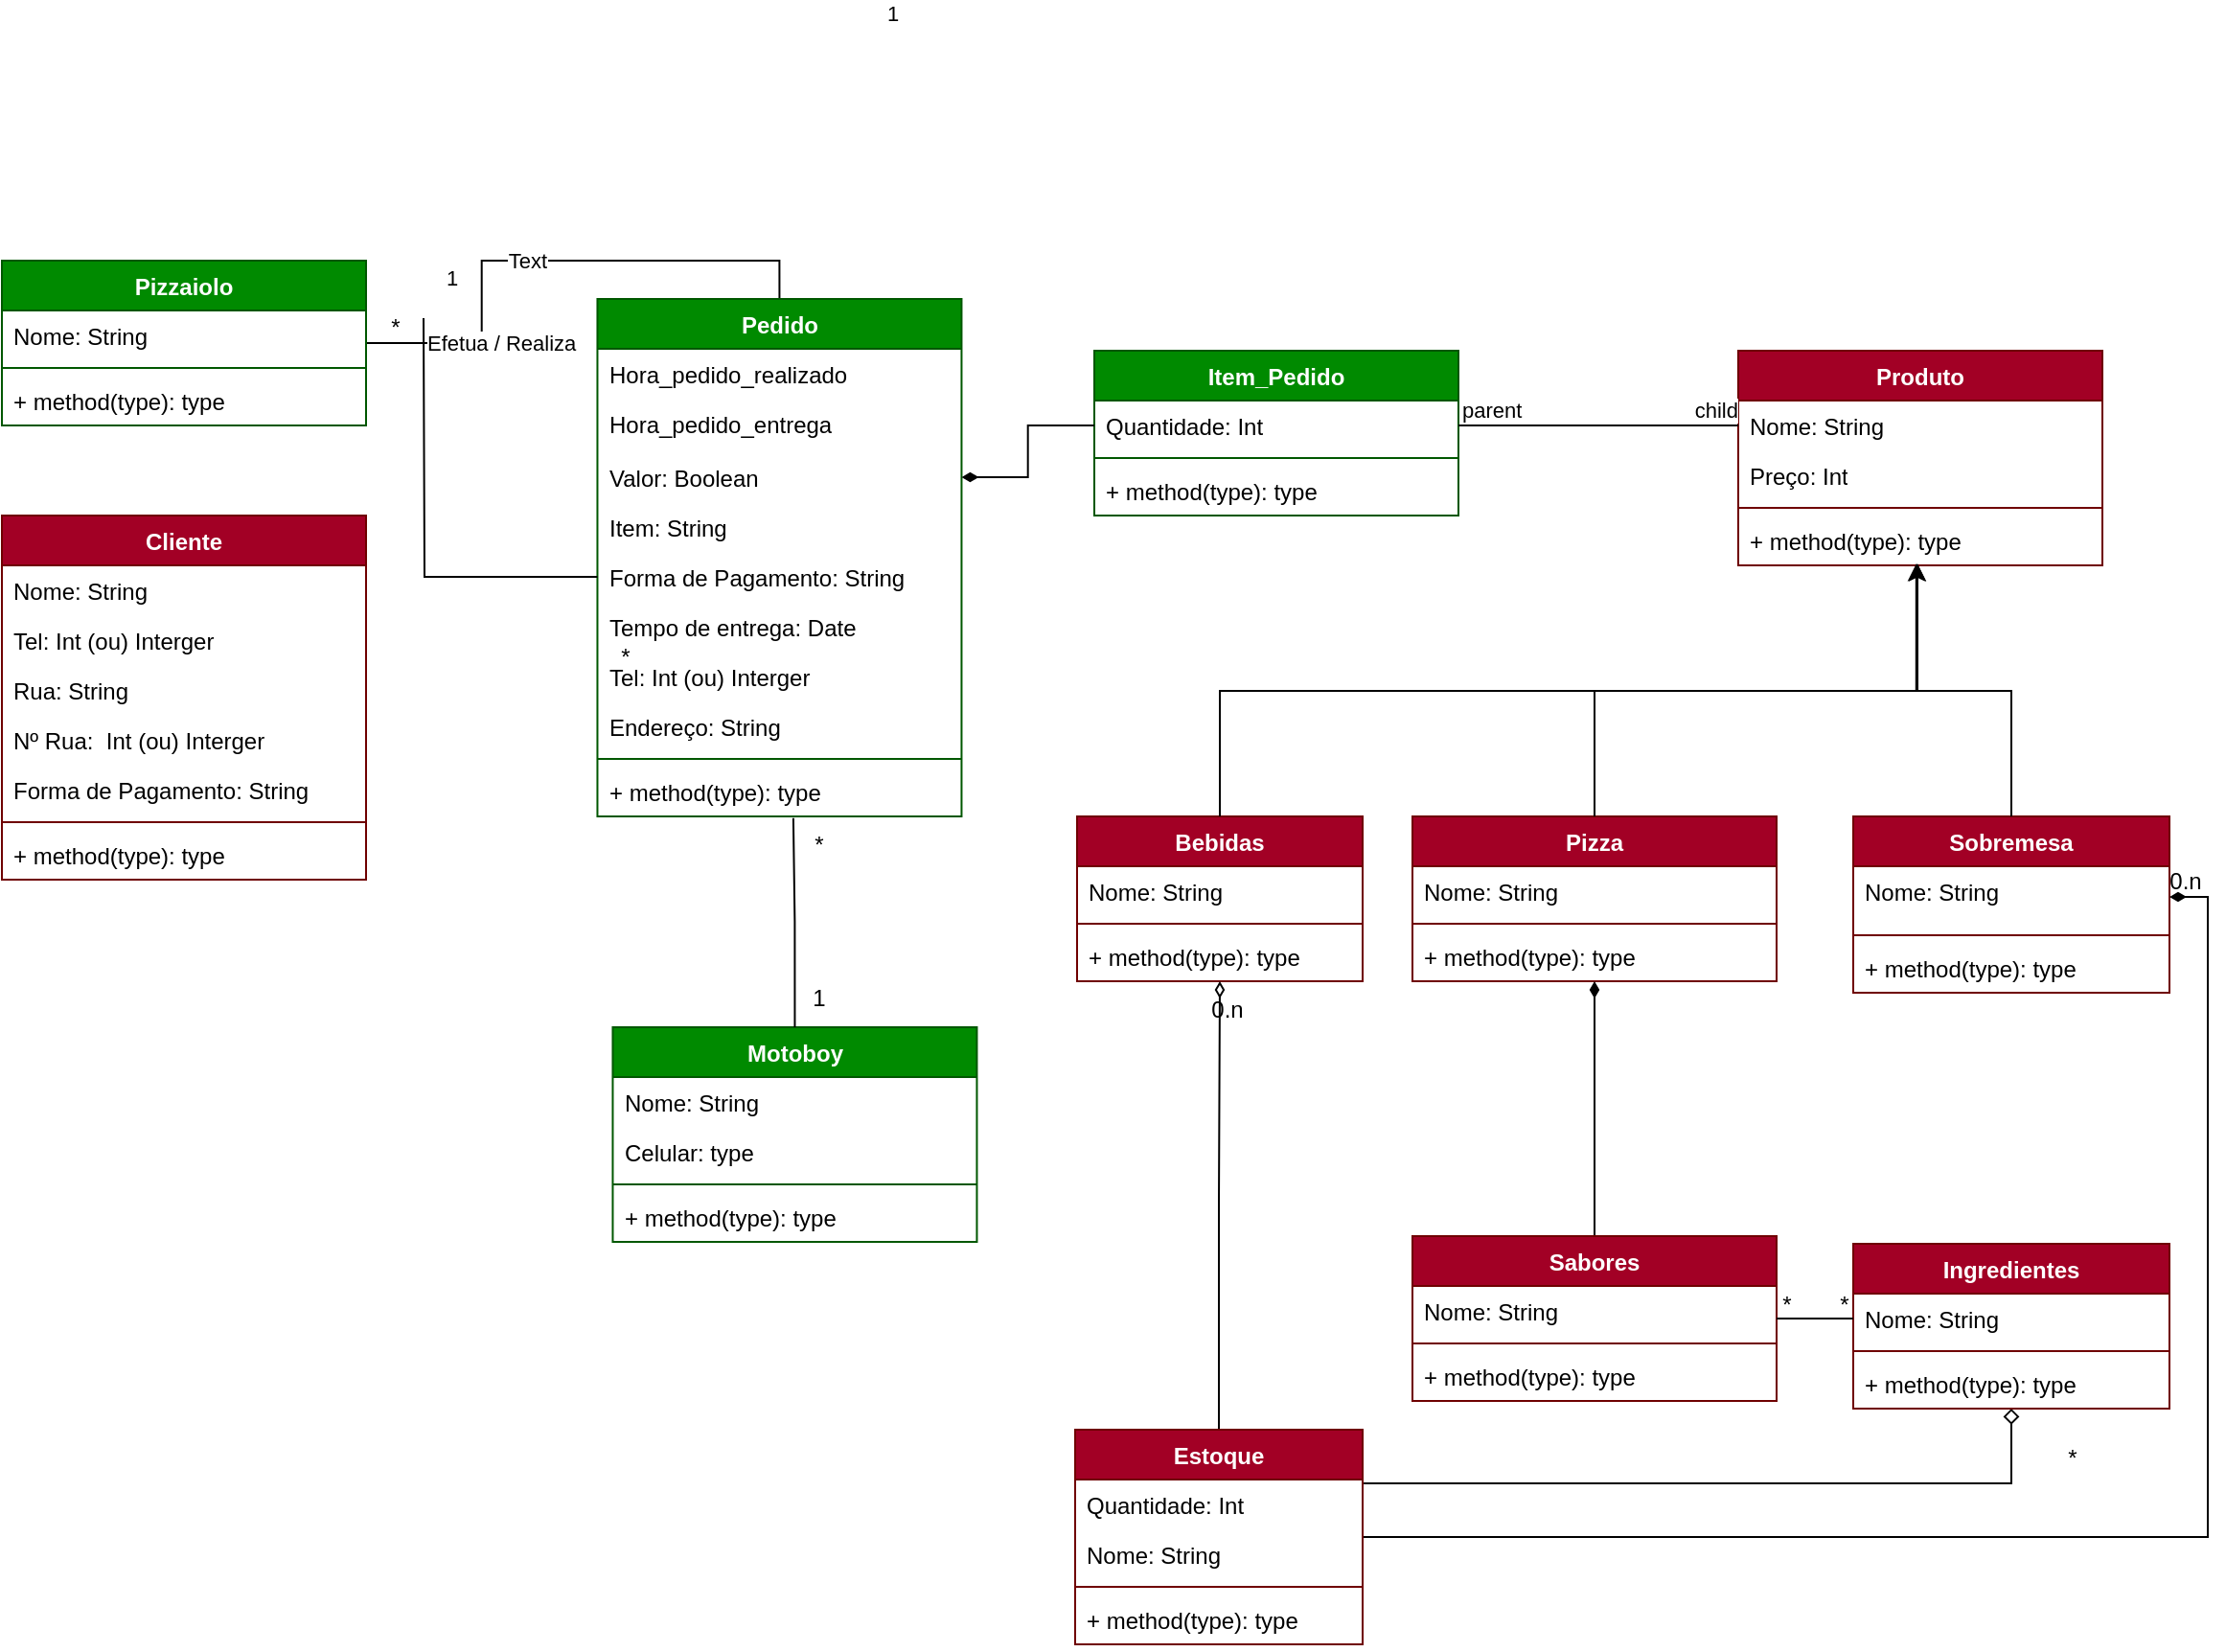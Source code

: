 <mxfile version="27.1.6">
  <diagram name="Página-1" id="a1HuP-JINCdHW2MZsHFa">
    <mxGraphModel dx="780" dy="1755" grid="1" gridSize="10" guides="1" tooltips="1" connect="1" arrows="1" fold="1" page="1" pageScale="1" pageWidth="1169" pageHeight="827" math="0" shadow="0">
      <root>
        <mxCell id="0" />
        <mxCell id="1" parent="0" />
        <mxCell id="IBlnAb1Y5OI588Di0hFC-1" value="Cliente" style="swimlane;fontStyle=1;align=center;verticalAlign=top;childLayout=stackLayout;horizontal=1;startSize=26;horizontalStack=0;resizeParent=1;resizeParentMax=0;resizeLast=0;collapsible=1;marginBottom=0;whiteSpace=wrap;html=1;fillColor=light-dark(#A20025,#33FF99);fontColor=#ffffff;strokeColor=#6F0000;" vertex="1" parent="1">
          <mxGeometry x="10" y="223" width="190" height="190" as="geometry" />
        </mxCell>
        <mxCell id="IBlnAb1Y5OI588Di0hFC-2" value="Nome: String" style="text;strokeColor=none;fillColor=none;align=left;verticalAlign=top;spacingLeft=4;spacingRight=4;overflow=hidden;rotatable=0;points=[[0,0.5],[1,0.5]];portConstraint=eastwest;whiteSpace=wrap;html=1;" vertex="1" parent="IBlnAb1Y5OI588Di0hFC-1">
          <mxGeometry y="26" width="190" height="26" as="geometry" />
        </mxCell>
        <mxCell id="IBlnAb1Y5OI588Di0hFC-7" value="Tel: Int (ou) Interger" style="text;strokeColor=none;fillColor=none;align=left;verticalAlign=top;spacingLeft=4;spacingRight=4;overflow=hidden;rotatable=0;points=[[0,0.5],[1,0.5]];portConstraint=eastwest;whiteSpace=wrap;html=1;" vertex="1" parent="IBlnAb1Y5OI588Di0hFC-1">
          <mxGeometry y="52" width="190" height="26" as="geometry" />
        </mxCell>
        <mxCell id="IBlnAb1Y5OI588Di0hFC-6" value="Rua: String" style="text;strokeColor=none;fillColor=none;align=left;verticalAlign=top;spacingLeft=4;spacingRight=4;overflow=hidden;rotatable=0;points=[[0,0.5],[1,0.5]];portConstraint=eastwest;whiteSpace=wrap;html=1;" vertex="1" parent="IBlnAb1Y5OI588Di0hFC-1">
          <mxGeometry y="78" width="190" height="26" as="geometry" />
        </mxCell>
        <mxCell id="IBlnAb1Y5OI588Di0hFC-8" value="Nº Rua:&amp;nbsp;&amp;nbsp;Int (ou) Interger" style="text;strokeColor=none;fillColor=none;align=left;verticalAlign=top;spacingLeft=4;spacingRight=4;overflow=hidden;rotatable=0;points=[[0,0.5],[1,0.5]];portConstraint=eastwest;whiteSpace=wrap;html=1;" vertex="1" parent="IBlnAb1Y5OI588Di0hFC-1">
          <mxGeometry y="104" width="190" height="26" as="geometry" />
        </mxCell>
        <mxCell id="IBlnAb1Y5OI588Di0hFC-5" value="Forma de Pagamento: String" style="text;strokeColor=none;fillColor=none;align=left;verticalAlign=top;spacingLeft=4;spacingRight=4;overflow=hidden;rotatable=0;points=[[0,0.5],[1,0.5]];portConstraint=eastwest;whiteSpace=wrap;html=1;" vertex="1" parent="IBlnAb1Y5OI588Di0hFC-1">
          <mxGeometry y="130" width="190" height="26" as="geometry" />
        </mxCell>
        <mxCell id="IBlnAb1Y5OI588Di0hFC-3" value="" style="line;strokeWidth=1;fillColor=none;align=left;verticalAlign=middle;spacingTop=-1;spacingLeft=3;spacingRight=3;rotatable=0;labelPosition=right;points=[];portConstraint=eastwest;strokeColor=inherit;" vertex="1" parent="IBlnAb1Y5OI588Di0hFC-1">
          <mxGeometry y="156" width="190" height="8" as="geometry" />
        </mxCell>
        <mxCell id="IBlnAb1Y5OI588Di0hFC-4" value="+ method(type): type" style="text;strokeColor=none;fillColor=none;align=left;verticalAlign=top;spacingLeft=4;spacingRight=4;overflow=hidden;rotatable=0;points=[[0,0.5],[1,0.5]];portConstraint=eastwest;whiteSpace=wrap;html=1;" vertex="1" parent="IBlnAb1Y5OI588Di0hFC-1">
          <mxGeometry y="164" width="190" height="26" as="geometry" />
        </mxCell>
        <mxCell id="IBlnAb1Y5OI588Di0hFC-78" style="edgeStyle=orthogonalEdgeStyle;rounded=0;orthogonalLoop=1;jettySize=auto;html=1;exitX=0.5;exitY=0;exitDx=0;exitDy=0;endArrow=none;startFill=0;" edge="1" parent="1" source="IBlnAb1Y5OI588Di0hFC-9" target="IBlnAb1Y5OI588Di0hFC-22">
          <mxGeometry relative="1" as="geometry">
            <mxPoint x="444.833" y="90" as="targetPoint" />
          </mxGeometry>
        </mxCell>
        <mxCell id="IBlnAb1Y5OI588Di0hFC-79" value="Text" style="edgeLabel;html=1;align=center;verticalAlign=middle;resizable=0;points=[];" vertex="1" connectable="0" parent="IBlnAb1Y5OI588Di0hFC-78">
          <mxGeometry x="0.087" relative="1" as="geometry">
            <mxPoint as="offset" />
          </mxGeometry>
        </mxCell>
        <mxCell id="IBlnAb1Y5OI588Di0hFC-9" value="Pedido" style="swimlane;fontStyle=1;align=center;verticalAlign=top;childLayout=stackLayout;horizontal=1;startSize=26;horizontalStack=0;resizeParent=1;resizeParentMax=0;resizeLast=0;collapsible=1;marginBottom=0;whiteSpace=wrap;html=1;fillColor=light-dark(#008A00,#99FFCC);fontColor=#ffffff;strokeColor=#005700;" vertex="1" parent="1">
          <mxGeometry x="320.73" y="110" width="190" height="270" as="geometry" />
        </mxCell>
        <mxCell id="IBlnAb1Y5OI588Di0hFC-102" value="Hora_pedido_realizado" style="text;strokeColor=none;fillColor=none;align=left;verticalAlign=top;spacingLeft=4;spacingRight=4;overflow=hidden;rotatable=0;points=[[0,0.5],[1,0.5]];portConstraint=eastwest;whiteSpace=wrap;html=1;" vertex="1" parent="IBlnAb1Y5OI588Di0hFC-9">
          <mxGeometry y="26" width="190" height="26" as="geometry" />
        </mxCell>
        <mxCell id="IBlnAb1Y5OI588Di0hFC-103" value="Hora_pedido_entrega" style="text;strokeColor=none;fillColor=none;align=left;verticalAlign=top;spacingLeft=4;spacingRight=4;overflow=hidden;rotatable=0;points=[[0,0.5],[1,0.5]];portConstraint=eastwest;whiteSpace=wrap;html=1;" vertex="1" parent="IBlnAb1Y5OI588Di0hFC-9">
          <mxGeometry y="52" width="190" height="28" as="geometry" />
        </mxCell>
        <mxCell id="IBlnAb1Y5OI588Di0hFC-11" value="Valor: Boolean" style="text;strokeColor=none;fillColor=none;align=left;verticalAlign=top;spacingLeft=4;spacingRight=4;overflow=hidden;rotatable=0;points=[[0,0.5],[1,0.5]];portConstraint=eastwest;whiteSpace=wrap;html=1;" vertex="1" parent="IBlnAb1Y5OI588Di0hFC-9">
          <mxGeometry y="80" width="190" height="26" as="geometry" />
        </mxCell>
        <mxCell id="IBlnAb1Y5OI588Di0hFC-10" value="Item: String" style="text;strokeColor=none;fillColor=none;align=left;verticalAlign=top;spacingLeft=4;spacingRight=4;overflow=hidden;rotatable=0;points=[[0,0.5],[1,0.5]];portConstraint=eastwest;whiteSpace=wrap;html=1;" vertex="1" parent="IBlnAb1Y5OI588Di0hFC-9">
          <mxGeometry y="106" width="190" height="26" as="geometry" />
        </mxCell>
        <mxCell id="IBlnAb1Y5OI588Di0hFC-12" value="Forma de Pagamento: String" style="text;strokeColor=none;fillColor=none;align=left;verticalAlign=top;spacingLeft=4;spacingRight=4;overflow=hidden;rotatable=0;points=[[0,0.5],[1,0.5]];portConstraint=eastwest;whiteSpace=wrap;html=1;" vertex="1" parent="IBlnAb1Y5OI588Di0hFC-9">
          <mxGeometry y="132" width="190" height="26" as="geometry" />
        </mxCell>
        <mxCell id="IBlnAb1Y5OI588Di0hFC-13" value="Tempo de entrega: Date" style="text;strokeColor=none;fillColor=none;align=left;verticalAlign=top;spacingLeft=4;spacingRight=4;overflow=hidden;rotatable=0;points=[[0,0.5],[1,0.5]];portConstraint=eastwest;whiteSpace=wrap;html=1;" vertex="1" parent="IBlnAb1Y5OI588Di0hFC-9">
          <mxGeometry y="158" width="190" height="26" as="geometry" />
        </mxCell>
        <mxCell id="IBlnAb1Y5OI588Di0hFC-14" value="Tel: Int (ou) Interger" style="text;strokeColor=none;fillColor=none;align=left;verticalAlign=top;spacingLeft=4;spacingRight=4;overflow=hidden;rotatable=0;points=[[0,0.5],[1,0.5]];portConstraint=eastwest;whiteSpace=wrap;html=1;" vertex="1" parent="IBlnAb1Y5OI588Di0hFC-9">
          <mxGeometry y="184" width="190" height="26" as="geometry" />
        </mxCell>
        <mxCell id="IBlnAb1Y5OI588Di0hFC-17" value="Endereço: String" style="text;strokeColor=none;fillColor=none;align=left;verticalAlign=top;spacingLeft=4;spacingRight=4;overflow=hidden;rotatable=0;points=[[0,0.5],[1,0.5]];portConstraint=eastwest;whiteSpace=wrap;html=1;" vertex="1" parent="IBlnAb1Y5OI588Di0hFC-9">
          <mxGeometry y="210" width="190" height="26" as="geometry" />
        </mxCell>
        <mxCell id="IBlnAb1Y5OI588Di0hFC-15" value="" style="line;strokeWidth=1;fillColor=none;align=left;verticalAlign=middle;spacingTop=-1;spacingLeft=3;spacingRight=3;rotatable=0;labelPosition=right;points=[];portConstraint=eastwest;strokeColor=inherit;" vertex="1" parent="IBlnAb1Y5OI588Di0hFC-9">
          <mxGeometry y="236" width="190" height="8" as="geometry" />
        </mxCell>
        <mxCell id="IBlnAb1Y5OI588Di0hFC-16" value="+ method(type): type" style="text;strokeColor=none;fillColor=none;align=left;verticalAlign=top;spacingLeft=4;spacingRight=4;overflow=hidden;rotatable=0;points=[[0,0.5],[1,0.5]];portConstraint=eastwest;whiteSpace=wrap;html=1;" vertex="1" parent="IBlnAb1Y5OI588Di0hFC-9">
          <mxGeometry y="244" width="190" height="26" as="geometry" />
        </mxCell>
        <mxCell id="IBlnAb1Y5OI588Di0hFC-19" value="*" style="text;html=1;align=center;verticalAlign=middle;resizable=0;points=[];autosize=1;strokeColor=none;fillColor=none;" vertex="1" parent="1">
          <mxGeometry x="320" y="282" width="30" height="30" as="geometry" />
        </mxCell>
        <mxCell id="IBlnAb1Y5OI588Di0hFC-20" value="Efetua / Realiza" style="endArrow=none;endFill=1;html=1;edgeStyle=orthogonalEdgeStyle;align=left;verticalAlign=top;rounded=0;entryX=0;entryY=0.5;entryDx=0;entryDy=0;exitX=1;exitY=0.5;exitDx=0;exitDy=0;startFill=0;" edge="1" parent="1" target="IBlnAb1Y5OI588Di0hFC-12">
          <mxGeometry x="-1" relative="1" as="geometry">
            <mxPoint x="230" y="120" as="sourcePoint" />
            <mxPoint x="390" y="120" as="targetPoint" />
            <mxPoint as="offset" />
          </mxGeometry>
        </mxCell>
        <mxCell id="IBlnAb1Y5OI588Di0hFC-21" value="1" style="edgeLabel;resizable=0;html=1;align=left;verticalAlign=bottom;" connectable="0" vertex="1" parent="IBlnAb1Y5OI588Di0hFC-20">
          <mxGeometry x="-1" relative="1" as="geometry">
            <mxPoint x="10" y="-13" as="offset" />
          </mxGeometry>
        </mxCell>
        <mxCell id="IBlnAb1Y5OI588Di0hFC-80" value="1" style="edgeLabel;resizable=0;html=1;align=left;verticalAlign=bottom;" connectable="0" vertex="1" parent="IBlnAb1Y5OI588Di0hFC-20">
          <mxGeometry x="-1" relative="1" as="geometry">
            <mxPoint x="240" y="-151" as="offset" />
          </mxGeometry>
        </mxCell>
        <mxCell id="IBlnAb1Y5OI588Di0hFC-22" value="Pizzaiolo" style="swimlane;fontStyle=1;align=center;verticalAlign=top;childLayout=stackLayout;horizontal=1;startSize=26;horizontalStack=0;resizeParent=1;resizeParentMax=0;resizeLast=0;collapsible=1;marginBottom=0;whiteSpace=wrap;html=1;fillColor=light-dark(#008A00,#CCFFE6);fontColor=#ffffff;strokeColor=#005700;" vertex="1" parent="1">
          <mxGeometry x="10" y="90" width="190" height="86" as="geometry" />
        </mxCell>
        <mxCell id="IBlnAb1Y5OI588Di0hFC-23" value="Nome: String" style="text;strokeColor=none;fillColor=none;align=left;verticalAlign=top;spacingLeft=4;spacingRight=4;overflow=hidden;rotatable=0;points=[[0,0.5],[1,0.5]];portConstraint=eastwest;whiteSpace=wrap;html=1;" vertex="1" parent="IBlnAb1Y5OI588Di0hFC-22">
          <mxGeometry y="26" width="190" height="26" as="geometry" />
        </mxCell>
        <mxCell id="IBlnAb1Y5OI588Di0hFC-28" value="" style="line;strokeWidth=1;fillColor=none;align=left;verticalAlign=middle;spacingTop=-1;spacingLeft=3;spacingRight=3;rotatable=0;labelPosition=right;points=[];portConstraint=eastwest;strokeColor=inherit;" vertex="1" parent="IBlnAb1Y5OI588Di0hFC-22">
          <mxGeometry y="52" width="190" height="8" as="geometry" />
        </mxCell>
        <mxCell id="IBlnAb1Y5OI588Di0hFC-29" value="+ method(type): type" style="text;strokeColor=none;fillColor=none;align=left;verticalAlign=top;spacingLeft=4;spacingRight=4;overflow=hidden;rotatable=0;points=[[0,0.5],[1,0.5]];portConstraint=eastwest;whiteSpace=wrap;html=1;" vertex="1" parent="IBlnAb1Y5OI588Di0hFC-22">
          <mxGeometry y="60" width="190" height="26" as="geometry" />
        </mxCell>
        <mxCell id="IBlnAb1Y5OI588Di0hFC-31" value="Motoboy&lt;div&gt;&lt;br&gt;&lt;/div&gt;" style="swimlane;fontStyle=1;align=center;verticalAlign=top;childLayout=stackLayout;horizontal=1;startSize=26;horizontalStack=0;resizeParent=1;resizeParentMax=0;resizeLast=0;collapsible=1;marginBottom=0;whiteSpace=wrap;html=1;fillColor=light-dark(#008A00,#CCFFE6);fontColor=#ffffff;strokeColor=#005700;" vertex="1" parent="1">
          <mxGeometry x="328.73" y="490" width="190" height="112" as="geometry" />
        </mxCell>
        <mxCell id="IBlnAb1Y5OI588Di0hFC-32" value="Nome: String" style="text;strokeColor=none;fillColor=none;align=left;verticalAlign=top;spacingLeft=4;spacingRight=4;overflow=hidden;rotatable=0;points=[[0,0.5],[1,0.5]];portConstraint=eastwest;whiteSpace=wrap;html=1;" vertex="1" parent="IBlnAb1Y5OI588Di0hFC-31">
          <mxGeometry y="26" width="190" height="26" as="geometry" />
        </mxCell>
        <mxCell id="IBlnAb1Y5OI588Di0hFC-108" value="Celular: type" style="text;strokeColor=none;fillColor=none;align=left;verticalAlign=top;spacingLeft=4;spacingRight=4;overflow=hidden;rotatable=0;points=[[0,0.5],[1,0.5]];portConstraint=eastwest;whiteSpace=wrap;html=1;" vertex="1" parent="IBlnAb1Y5OI588Di0hFC-31">
          <mxGeometry y="52" width="190" height="26" as="geometry" />
        </mxCell>
        <mxCell id="IBlnAb1Y5OI588Di0hFC-33" value="" style="line;strokeWidth=1;fillColor=none;align=left;verticalAlign=middle;spacingTop=-1;spacingLeft=3;spacingRight=3;rotatable=0;labelPosition=right;points=[];portConstraint=eastwest;strokeColor=inherit;" vertex="1" parent="IBlnAb1Y5OI588Di0hFC-31">
          <mxGeometry y="78" width="190" height="8" as="geometry" />
        </mxCell>
        <mxCell id="IBlnAb1Y5OI588Di0hFC-34" value="+ method(type): type" style="text;strokeColor=none;fillColor=none;align=left;verticalAlign=top;spacingLeft=4;spacingRight=4;overflow=hidden;rotatable=0;points=[[0,0.5],[1,0.5]];portConstraint=eastwest;whiteSpace=wrap;html=1;" vertex="1" parent="IBlnAb1Y5OI588Di0hFC-31">
          <mxGeometry y="86" width="190" height="26" as="geometry" />
        </mxCell>
        <mxCell id="IBlnAb1Y5OI588Di0hFC-35" value="&lt;div&gt;Produto&lt;/div&gt;" style="swimlane;fontStyle=1;align=center;verticalAlign=top;childLayout=stackLayout;horizontal=1;startSize=26;horizontalStack=0;resizeParent=1;resizeParentMax=0;resizeLast=0;collapsible=1;marginBottom=0;whiteSpace=wrap;html=1;fillColor=light-dark(#A20025,#E6D0DE);fontColor=#ffffff;strokeColor=#6F0000;" vertex="1" parent="1">
          <mxGeometry x="916" y="137" width="190" height="112" as="geometry" />
        </mxCell>
        <mxCell id="IBlnAb1Y5OI588Di0hFC-36" value="Nome: String" style="text;strokeColor=none;fillColor=none;align=left;verticalAlign=top;spacingLeft=4;spacingRight=4;overflow=hidden;rotatable=0;points=[[0,0.5],[1,0.5]];portConstraint=eastwest;whiteSpace=wrap;html=1;" vertex="1" parent="IBlnAb1Y5OI588Di0hFC-35">
          <mxGeometry y="26" width="190" height="26" as="geometry" />
        </mxCell>
        <mxCell id="IBlnAb1Y5OI588Di0hFC-101" value="Preço: Int" style="text;strokeColor=none;fillColor=none;align=left;verticalAlign=top;spacingLeft=4;spacingRight=4;overflow=hidden;rotatable=0;points=[[0,0.5],[1,0.5]];portConstraint=eastwest;whiteSpace=wrap;html=1;" vertex="1" parent="IBlnAb1Y5OI588Di0hFC-35">
          <mxGeometry y="52" width="190" height="26" as="geometry" />
        </mxCell>
        <mxCell id="IBlnAb1Y5OI588Di0hFC-37" value="" style="line;strokeWidth=1;fillColor=none;align=left;verticalAlign=middle;spacingTop=-1;spacingLeft=3;spacingRight=3;rotatable=0;labelPosition=right;points=[];portConstraint=eastwest;strokeColor=inherit;" vertex="1" parent="IBlnAb1Y5OI588Di0hFC-35">
          <mxGeometry y="78" width="190" height="8" as="geometry" />
        </mxCell>
        <mxCell id="IBlnAb1Y5OI588Di0hFC-38" value="+ method(type): type" style="text;strokeColor=none;fillColor=none;align=left;verticalAlign=top;spacingLeft=4;spacingRight=4;overflow=hidden;rotatable=0;points=[[0,0.5],[1,0.5]];portConstraint=eastwest;whiteSpace=wrap;html=1;" vertex="1" parent="IBlnAb1Y5OI588Di0hFC-35">
          <mxGeometry y="86" width="190" height="26" as="geometry" />
        </mxCell>
        <mxCell id="IBlnAb1Y5OI588Di0hFC-39" value="&lt;div&gt;Pizza&lt;/div&gt;" style="swimlane;fontStyle=1;align=center;verticalAlign=top;childLayout=stackLayout;horizontal=1;startSize=26;horizontalStack=0;resizeParent=1;resizeParentMax=0;resizeLast=0;collapsible=1;marginBottom=0;whiteSpace=wrap;html=1;fillColor=light-dark(#A20025,#E6D0DE);fontColor=#ffffff;strokeColor=#6F0000;" vertex="1" parent="1">
          <mxGeometry x="746" y="380" width="190" height="86" as="geometry" />
        </mxCell>
        <mxCell id="IBlnAb1Y5OI588Di0hFC-40" value="Nome: String" style="text;strokeColor=none;fillColor=none;align=left;verticalAlign=top;spacingLeft=4;spacingRight=4;overflow=hidden;rotatable=0;points=[[0,0.5],[1,0.5]];portConstraint=eastwest;whiteSpace=wrap;html=1;" vertex="1" parent="IBlnAb1Y5OI588Di0hFC-39">
          <mxGeometry y="26" width="190" height="26" as="geometry" />
        </mxCell>
        <mxCell id="IBlnAb1Y5OI588Di0hFC-41" value="" style="line;strokeWidth=1;fillColor=none;align=left;verticalAlign=middle;spacingTop=-1;spacingLeft=3;spacingRight=3;rotatable=0;labelPosition=right;points=[];portConstraint=eastwest;strokeColor=inherit;" vertex="1" parent="IBlnAb1Y5OI588Di0hFC-39">
          <mxGeometry y="52" width="190" height="8" as="geometry" />
        </mxCell>
        <mxCell id="IBlnAb1Y5OI588Di0hFC-42" value="+ method(type): type" style="text;strokeColor=none;fillColor=none;align=left;verticalAlign=top;spacingLeft=4;spacingRight=4;overflow=hidden;rotatable=0;points=[[0,0.5],[1,0.5]];portConstraint=eastwest;whiteSpace=wrap;html=1;" vertex="1" parent="IBlnAb1Y5OI588Di0hFC-39">
          <mxGeometry y="60" width="190" height="26" as="geometry" />
        </mxCell>
        <mxCell id="IBlnAb1Y5OI588Di0hFC-43" value="&lt;div&gt;Bebidas&lt;/div&gt;" style="swimlane;fontStyle=1;align=center;verticalAlign=top;childLayout=stackLayout;horizontal=1;startSize=26;horizontalStack=0;resizeParent=1;resizeParentMax=0;resizeLast=0;collapsible=1;marginBottom=0;whiteSpace=wrap;html=1;fillColor=light-dark(#A20025,#CDA2BE);fontColor=#ffffff;strokeColor=#6F0000;" vertex="1" parent="1">
          <mxGeometry x="571" y="380" width="149" height="86" as="geometry" />
        </mxCell>
        <mxCell id="IBlnAb1Y5OI588Di0hFC-44" value="Nome: String" style="text;strokeColor=none;fillColor=none;align=left;verticalAlign=top;spacingLeft=4;spacingRight=4;overflow=hidden;rotatable=0;points=[[0,0.5],[1,0.5]];portConstraint=eastwest;whiteSpace=wrap;html=1;" vertex="1" parent="IBlnAb1Y5OI588Di0hFC-43">
          <mxGeometry y="26" width="149" height="26" as="geometry" />
        </mxCell>
        <mxCell id="IBlnAb1Y5OI588Di0hFC-45" value="" style="line;strokeWidth=1;fillColor=none;align=left;verticalAlign=middle;spacingTop=-1;spacingLeft=3;spacingRight=3;rotatable=0;labelPosition=right;points=[];portConstraint=eastwest;strokeColor=inherit;" vertex="1" parent="IBlnAb1Y5OI588Di0hFC-43">
          <mxGeometry y="52" width="149" height="8" as="geometry" />
        </mxCell>
        <mxCell id="IBlnAb1Y5OI588Di0hFC-46" value="+ method(type): type" style="text;strokeColor=none;fillColor=none;align=left;verticalAlign=top;spacingLeft=4;spacingRight=4;overflow=hidden;rotatable=0;points=[[0,0.5],[1,0.5]];portConstraint=eastwest;whiteSpace=wrap;html=1;" vertex="1" parent="IBlnAb1Y5OI588Di0hFC-43">
          <mxGeometry y="60" width="149" height="26" as="geometry" />
        </mxCell>
        <mxCell id="IBlnAb1Y5OI588Di0hFC-47" value="&lt;div&gt;Sobremesa&lt;/div&gt;" style="swimlane;fontStyle=1;align=center;verticalAlign=top;childLayout=stackLayout;horizontal=1;startSize=26;horizontalStack=0;resizeParent=1;resizeParentMax=0;resizeLast=0;collapsible=1;marginBottom=0;whiteSpace=wrap;html=1;fillColor=light-dark(#A20025,#B5739D);fontColor=#ffffff;strokeColor=#6F0000;" vertex="1" parent="1">
          <mxGeometry x="976" y="380" width="165" height="92" as="geometry" />
        </mxCell>
        <mxCell id="IBlnAb1Y5OI588Di0hFC-48" value="Nome: String" style="text;strokeColor=none;fillColor=none;align=left;verticalAlign=top;spacingLeft=4;spacingRight=4;overflow=hidden;rotatable=0;points=[[0,0.5],[1,0.5]];portConstraint=eastwest;whiteSpace=wrap;html=1;" vertex="1" parent="IBlnAb1Y5OI588Di0hFC-47">
          <mxGeometry y="26" width="165" height="32" as="geometry" />
        </mxCell>
        <mxCell id="IBlnAb1Y5OI588Di0hFC-49" value="" style="line;strokeWidth=1;fillColor=none;align=left;verticalAlign=middle;spacingTop=-1;spacingLeft=3;spacingRight=3;rotatable=0;labelPosition=right;points=[];portConstraint=eastwest;strokeColor=inherit;" vertex="1" parent="IBlnAb1Y5OI588Di0hFC-47">
          <mxGeometry y="58" width="165" height="8" as="geometry" />
        </mxCell>
        <mxCell id="IBlnAb1Y5OI588Di0hFC-50" value="+ method(type): type" style="text;strokeColor=none;fillColor=none;align=left;verticalAlign=top;spacingLeft=4;spacingRight=4;overflow=hidden;rotatable=0;points=[[0,0.5],[1,0.5]];portConstraint=eastwest;whiteSpace=wrap;html=1;" vertex="1" parent="IBlnAb1Y5OI588Di0hFC-47">
          <mxGeometry y="66" width="165" height="26" as="geometry" />
        </mxCell>
        <mxCell id="IBlnAb1Y5OI588Di0hFC-94" style="edgeStyle=orthogonalEdgeStyle;rounded=0;orthogonalLoop=1;jettySize=auto;html=1;exitX=0.5;exitY=0;exitDx=0;exitDy=0;endArrow=diamondThin;endFill=1;" edge="1" parent="1" source="IBlnAb1Y5OI588Di0hFC-51" target="IBlnAb1Y5OI588Di0hFC-39">
          <mxGeometry relative="1" as="geometry" />
        </mxCell>
        <mxCell id="IBlnAb1Y5OI588Di0hFC-51" value="&lt;div&gt;Sabores&lt;/div&gt;" style="swimlane;fontStyle=1;align=center;verticalAlign=top;childLayout=stackLayout;horizontal=1;startSize=26;horizontalStack=0;resizeParent=1;resizeParentMax=0;resizeLast=0;collapsible=1;marginBottom=0;whiteSpace=wrap;html=1;fillColor=light-dark(#A20025,#E6D0DE);fontColor=#ffffff;strokeColor=#6F0000;" vertex="1" parent="1">
          <mxGeometry x="746" y="599" width="190" height="86" as="geometry" />
        </mxCell>
        <mxCell id="IBlnAb1Y5OI588Di0hFC-52" value="Nome: String" style="text;strokeColor=none;fillColor=none;align=left;verticalAlign=top;spacingLeft=4;spacingRight=4;overflow=hidden;rotatable=0;points=[[0,0.5],[1,0.5]];portConstraint=eastwest;whiteSpace=wrap;html=1;" vertex="1" parent="IBlnAb1Y5OI588Di0hFC-51">
          <mxGeometry y="26" width="190" height="26" as="geometry" />
        </mxCell>
        <mxCell id="IBlnAb1Y5OI588Di0hFC-53" value="" style="line;strokeWidth=1;fillColor=none;align=left;verticalAlign=middle;spacingTop=-1;spacingLeft=3;spacingRight=3;rotatable=0;labelPosition=right;points=[];portConstraint=eastwest;strokeColor=inherit;" vertex="1" parent="IBlnAb1Y5OI588Di0hFC-51">
          <mxGeometry y="52" width="190" height="8" as="geometry" />
        </mxCell>
        <mxCell id="IBlnAb1Y5OI588Di0hFC-54" value="+ method(type): type" style="text;strokeColor=none;fillColor=none;align=left;verticalAlign=top;spacingLeft=4;spacingRight=4;overflow=hidden;rotatable=0;points=[[0,0.5],[1,0.5]];portConstraint=eastwest;whiteSpace=wrap;html=1;" vertex="1" parent="IBlnAb1Y5OI588Di0hFC-51">
          <mxGeometry y="60" width="190" height="26" as="geometry" />
        </mxCell>
        <mxCell id="IBlnAb1Y5OI588Di0hFC-56" value="Item_Pedido" style="swimlane;fontStyle=1;align=center;verticalAlign=top;childLayout=stackLayout;horizontal=1;startSize=26;horizontalStack=0;resizeParent=1;resizeParentMax=0;resizeLast=0;collapsible=1;marginBottom=0;whiteSpace=wrap;html=1;fillColor=light-dark(#008A00,#CCFFE6);fontColor=#ffffff;strokeColor=#005700;" vertex="1" parent="1">
          <mxGeometry x="580" y="137" width="190" height="86" as="geometry" />
        </mxCell>
        <mxCell id="IBlnAb1Y5OI588Di0hFC-57" value="Quantidade: Int" style="text;strokeColor=none;fillColor=none;align=left;verticalAlign=top;spacingLeft=4;spacingRight=4;overflow=hidden;rotatable=0;points=[[0,0.5],[1,0.5]];portConstraint=eastwest;whiteSpace=wrap;html=1;" vertex="1" parent="IBlnAb1Y5OI588Di0hFC-56">
          <mxGeometry y="26" width="190" height="26" as="geometry" />
        </mxCell>
        <mxCell id="IBlnAb1Y5OI588Di0hFC-58" value="" style="line;strokeWidth=1;fillColor=none;align=left;verticalAlign=middle;spacingTop=-1;spacingLeft=3;spacingRight=3;rotatable=0;labelPosition=right;points=[];portConstraint=eastwest;strokeColor=inherit;" vertex="1" parent="IBlnAb1Y5OI588Di0hFC-56">
          <mxGeometry y="52" width="190" height="8" as="geometry" />
        </mxCell>
        <mxCell id="IBlnAb1Y5OI588Di0hFC-59" value="+ method(type): type" style="text;strokeColor=none;fillColor=none;align=left;verticalAlign=top;spacingLeft=4;spacingRight=4;overflow=hidden;rotatable=0;points=[[0,0.5],[1,0.5]];portConstraint=eastwest;whiteSpace=wrap;html=1;" vertex="1" parent="IBlnAb1Y5OI588Di0hFC-56">
          <mxGeometry y="60" width="190" height="26" as="geometry" />
        </mxCell>
        <mxCell id="IBlnAb1Y5OI588Di0hFC-95" style="edgeStyle=orthogonalEdgeStyle;rounded=0;orthogonalLoop=1;jettySize=auto;html=1;exitX=0.5;exitY=0;exitDx=0;exitDy=0;endArrow=diamondThin;endFill=0;" edge="1" parent="1" source="IBlnAb1Y5OI588Di0hFC-60" target="IBlnAb1Y5OI588Di0hFC-43">
          <mxGeometry relative="1" as="geometry" />
        </mxCell>
        <mxCell id="IBlnAb1Y5OI588Di0hFC-97" style="edgeStyle=orthogonalEdgeStyle;rounded=0;orthogonalLoop=1;jettySize=auto;html=1;exitX=1;exitY=0.5;exitDx=0;exitDy=0;entryX=1;entryY=0.5;entryDx=0;entryDy=0;endArrow=diamondThin;endFill=1;" edge="1" parent="1" source="IBlnAb1Y5OI588Di0hFC-60" target="IBlnAb1Y5OI588Di0hFC-48">
          <mxGeometry relative="1" as="geometry" />
        </mxCell>
        <mxCell id="IBlnAb1Y5OI588Di0hFC-100" style="edgeStyle=orthogonalEdgeStyle;rounded=0;orthogonalLoop=1;jettySize=auto;html=1;exitX=1;exitY=0.25;exitDx=0;exitDy=0;endArrow=diamond;endFill=0;" edge="1" parent="1" source="IBlnAb1Y5OI588Di0hFC-60" target="IBlnAb1Y5OI588Di0hFC-64">
          <mxGeometry relative="1" as="geometry" />
        </mxCell>
        <mxCell id="IBlnAb1Y5OI588Di0hFC-60" value="&lt;div&gt;Estoque&lt;/div&gt;" style="swimlane;fontStyle=1;align=center;verticalAlign=top;childLayout=stackLayout;horizontal=1;startSize=26;horizontalStack=0;resizeParent=1;resizeParentMax=0;resizeLast=0;collapsible=1;marginBottom=0;whiteSpace=wrap;html=1;fillColor=light-dark(#A20025,#E6D0DE);fontColor=#ffffff;strokeColor=#6F0000;" vertex="1" parent="1">
          <mxGeometry x="570" y="700" width="150" height="112" as="geometry" />
        </mxCell>
        <mxCell id="IBlnAb1Y5OI588Di0hFC-116" value="Quantidade: Int" style="text;strokeColor=none;fillColor=none;align=left;verticalAlign=top;spacingLeft=4;spacingRight=4;overflow=hidden;rotatable=0;points=[[0,0.5],[1,0.5]];portConstraint=eastwest;whiteSpace=wrap;html=1;" vertex="1" parent="IBlnAb1Y5OI588Di0hFC-60">
          <mxGeometry y="26" width="150" height="26" as="geometry" />
        </mxCell>
        <mxCell id="IBlnAb1Y5OI588Di0hFC-61" value="Nome: String" style="text;strokeColor=none;fillColor=none;align=left;verticalAlign=top;spacingLeft=4;spacingRight=4;overflow=hidden;rotatable=0;points=[[0,0.5],[1,0.5]];portConstraint=eastwest;whiteSpace=wrap;html=1;" vertex="1" parent="IBlnAb1Y5OI588Di0hFC-60">
          <mxGeometry y="52" width="150" height="26" as="geometry" />
        </mxCell>
        <mxCell id="IBlnAb1Y5OI588Di0hFC-62" value="" style="line;strokeWidth=1;fillColor=none;align=left;verticalAlign=middle;spacingTop=-1;spacingLeft=3;spacingRight=3;rotatable=0;labelPosition=right;points=[];portConstraint=eastwest;strokeColor=inherit;" vertex="1" parent="IBlnAb1Y5OI588Di0hFC-60">
          <mxGeometry y="78" width="150" height="8" as="geometry" />
        </mxCell>
        <mxCell id="IBlnAb1Y5OI588Di0hFC-63" value="+ method(type): type" style="text;strokeColor=none;fillColor=none;align=left;verticalAlign=top;spacingLeft=4;spacingRight=4;overflow=hidden;rotatable=0;points=[[0,0.5],[1,0.5]];portConstraint=eastwest;whiteSpace=wrap;html=1;" vertex="1" parent="IBlnAb1Y5OI588Di0hFC-60">
          <mxGeometry y="86" width="150" height="26" as="geometry" />
        </mxCell>
        <mxCell id="IBlnAb1Y5OI588Di0hFC-64" value="&lt;div&gt;Ingredientes&lt;/div&gt;" style="swimlane;fontStyle=1;align=center;verticalAlign=top;childLayout=stackLayout;horizontal=1;startSize=26;horizontalStack=0;resizeParent=1;resizeParentMax=0;resizeLast=0;collapsible=1;marginBottom=0;whiteSpace=wrap;html=1;fillColor=light-dark(#A20025,#E6D0DE);fontColor=#ffffff;strokeColor=#6F0000;" vertex="1" parent="1">
          <mxGeometry x="976" y="603" width="165" height="86" as="geometry" />
        </mxCell>
        <mxCell id="IBlnAb1Y5OI588Di0hFC-65" value="Nome: String" style="text;strokeColor=none;fillColor=none;align=left;verticalAlign=top;spacingLeft=4;spacingRight=4;overflow=hidden;rotatable=0;points=[[0,0.5],[1,0.5]];portConstraint=eastwest;whiteSpace=wrap;html=1;" vertex="1" parent="IBlnAb1Y5OI588Di0hFC-64">
          <mxGeometry y="26" width="165" height="26" as="geometry" />
        </mxCell>
        <mxCell id="IBlnAb1Y5OI588Di0hFC-66" value="" style="line;strokeWidth=1;fillColor=none;align=left;verticalAlign=middle;spacingTop=-1;spacingLeft=3;spacingRight=3;rotatable=0;labelPosition=right;points=[];portConstraint=eastwest;strokeColor=inherit;" vertex="1" parent="IBlnAb1Y5OI588Di0hFC-64">
          <mxGeometry y="52" width="165" height="8" as="geometry" />
        </mxCell>
        <mxCell id="IBlnAb1Y5OI588Di0hFC-67" value="+ method(type): type" style="text;strokeColor=none;fillColor=none;align=left;verticalAlign=top;spacingLeft=4;spacingRight=4;overflow=hidden;rotatable=0;points=[[0,0.5],[1,0.5]];portConstraint=eastwest;whiteSpace=wrap;html=1;" vertex="1" parent="IBlnAb1Y5OI588Di0hFC-64">
          <mxGeometry y="60" width="165" height="26" as="geometry" />
        </mxCell>
        <mxCell id="IBlnAb1Y5OI588Di0hFC-81" value="*" style="text;html=1;align=center;verticalAlign=middle;resizable=0;points=[];autosize=1;strokeColor=none;fillColor=none;" vertex="1" parent="1">
          <mxGeometry x="200" y="110" width="30" height="30" as="geometry" />
        </mxCell>
        <mxCell id="IBlnAb1Y5OI588Di0hFC-84" value="*" style="text;html=1;align=center;verticalAlign=middle;resizable=0;points=[];autosize=1;strokeColor=none;fillColor=none;" vertex="1" parent="1">
          <mxGeometry x="420.73" y="380" width="30" height="30" as="geometry" />
        </mxCell>
        <mxCell id="IBlnAb1Y5OI588Di0hFC-85" style="edgeStyle=orthogonalEdgeStyle;rounded=0;orthogonalLoop=1;jettySize=auto;html=1;exitX=0;exitY=0.5;exitDx=0;exitDy=0;entryX=1;entryY=0.5;entryDx=0;entryDy=0;endArrow=diamondThin;endFill=1;" edge="1" parent="1" source="IBlnAb1Y5OI588Di0hFC-57" target="IBlnAb1Y5OI588Di0hFC-11">
          <mxGeometry relative="1" as="geometry" />
        </mxCell>
        <mxCell id="IBlnAb1Y5OI588Di0hFC-87" style="edgeStyle=orthogonalEdgeStyle;rounded=0;orthogonalLoop=1;jettySize=auto;html=1;exitX=0.5;exitY=0;exitDx=0;exitDy=0;entryX=0.492;entryY=0.968;entryDx=0;entryDy=0;entryPerimeter=0;" edge="1" parent="1" source="IBlnAb1Y5OI588Di0hFC-47" target="IBlnAb1Y5OI588Di0hFC-38">
          <mxGeometry relative="1" as="geometry" />
        </mxCell>
        <mxCell id="IBlnAb1Y5OI588Di0hFC-88" style="edgeStyle=orthogonalEdgeStyle;rounded=0;orthogonalLoop=1;jettySize=auto;html=1;exitX=0.5;exitY=0;exitDx=0;exitDy=0;entryX=0.489;entryY=0.968;entryDx=0;entryDy=0;entryPerimeter=0;" edge="1" parent="1" source="IBlnAb1Y5OI588Di0hFC-39" target="IBlnAb1Y5OI588Di0hFC-38">
          <mxGeometry relative="1" as="geometry" />
        </mxCell>
        <mxCell id="IBlnAb1Y5OI588Di0hFC-89" style="edgeStyle=orthogonalEdgeStyle;rounded=0;orthogonalLoop=1;jettySize=auto;html=1;exitX=0.5;exitY=0;exitDx=0;exitDy=0;entryX=0.492;entryY=0.968;entryDx=0;entryDy=0;entryPerimeter=0;" edge="1" parent="1" source="IBlnAb1Y5OI588Di0hFC-43" target="IBlnAb1Y5OI588Di0hFC-38">
          <mxGeometry relative="1" as="geometry" />
        </mxCell>
        <mxCell id="IBlnAb1Y5OI588Di0hFC-90" value="" style="endArrow=none;html=1;edgeStyle=orthogonalEdgeStyle;rounded=0;entryX=0;entryY=0.5;entryDx=0;entryDy=0;" edge="1" parent="1" source="IBlnAb1Y5OI588Di0hFC-57" target="IBlnAb1Y5OI588Di0hFC-36">
          <mxGeometry relative="1" as="geometry">
            <mxPoint x="830" y="191" as="sourcePoint" />
            <mxPoint x="910" y="176" as="targetPoint" />
          </mxGeometry>
        </mxCell>
        <mxCell id="IBlnAb1Y5OI588Di0hFC-91" value="parent" style="edgeLabel;resizable=0;html=1;align=left;verticalAlign=bottom;" connectable="0" vertex="1" parent="IBlnAb1Y5OI588Di0hFC-90">
          <mxGeometry x="-1" relative="1" as="geometry" />
        </mxCell>
        <mxCell id="IBlnAb1Y5OI588Di0hFC-92" value="child" style="edgeLabel;resizable=0;html=1;align=right;verticalAlign=bottom;" connectable="0" vertex="1" parent="IBlnAb1Y5OI588Di0hFC-90">
          <mxGeometry x="1" relative="1" as="geometry" />
        </mxCell>
        <mxCell id="IBlnAb1Y5OI588Di0hFC-99" style="edgeStyle=orthogonalEdgeStyle;rounded=0;orthogonalLoop=1;jettySize=auto;html=1;exitX=0;exitY=0.5;exitDx=0;exitDy=0;endArrow=none;startFill=0;" edge="1" parent="1" source="IBlnAb1Y5OI588Di0hFC-65" target="IBlnAb1Y5OI588Di0hFC-51">
          <mxGeometry relative="1" as="geometry">
            <mxPoint x="931" y="642.0" as="targetPoint" />
          </mxGeometry>
        </mxCell>
        <mxCell id="IBlnAb1Y5OI588Di0hFC-107" value="" style="edgeStyle=orthogonalEdgeStyle;rounded=0;orthogonalLoop=1;jettySize=auto;html=1;exitX=0.5;exitY=0;exitDx=0;exitDy=0;endArrow=none;startFill=0;entryX=0.538;entryY=1.035;entryDx=0;entryDy=0;entryPerimeter=0;" edge="1" parent="1" source="IBlnAb1Y5OI588Di0hFC-31" target="IBlnAb1Y5OI588Di0hFC-16">
          <mxGeometry relative="1" as="geometry">
            <mxPoint x="414.73" y="470" as="sourcePoint" />
            <mxPoint x="425.73" y="441" as="targetPoint" />
          </mxGeometry>
        </mxCell>
        <mxCell id="IBlnAb1Y5OI588Di0hFC-109" value="1" style="text;html=1;align=center;verticalAlign=middle;resizable=0;points=[];autosize=1;strokeColor=none;fillColor=none;" vertex="1" parent="1">
          <mxGeometry x="420.73" y="460" width="30" height="30" as="geometry" />
        </mxCell>
        <mxCell id="IBlnAb1Y5OI588Di0hFC-111" value="0.n" style="text;html=1;align=center;verticalAlign=middle;resizable=0;points=[];autosize=1;strokeColor=none;fillColor=none;" vertex="1" parent="1">
          <mxGeometry x="629" y="466" width="40" height="30" as="geometry" />
        </mxCell>
        <mxCell id="IBlnAb1Y5OI588Di0hFC-112" value="0.n" style="text;html=1;align=center;verticalAlign=middle;resizable=0;points=[];autosize=1;strokeColor=none;fillColor=none;" vertex="1" parent="1">
          <mxGeometry x="1129" y="399" width="40" height="30" as="geometry" />
        </mxCell>
        <mxCell id="IBlnAb1Y5OI588Di0hFC-113" value="*" style="text;html=1;align=center;verticalAlign=middle;resizable=0;points=[];autosize=1;strokeColor=none;fillColor=none;" vertex="1" parent="1">
          <mxGeometry x="1075" y="700" width="30" height="30" as="geometry" />
        </mxCell>
        <mxCell id="IBlnAb1Y5OI588Di0hFC-114" value="*" style="text;html=1;align=center;verticalAlign=middle;resizable=0;points=[];autosize=1;strokeColor=none;fillColor=none;" vertex="1" parent="1">
          <mxGeometry x="956" y="620" width="30" height="30" as="geometry" />
        </mxCell>
        <mxCell id="IBlnAb1Y5OI588Di0hFC-115" value="*" style="text;html=1;align=center;verticalAlign=middle;resizable=0;points=[];autosize=1;strokeColor=none;fillColor=none;" vertex="1" parent="1">
          <mxGeometry x="926" y="620" width="30" height="30" as="geometry" />
        </mxCell>
      </root>
    </mxGraphModel>
  </diagram>
</mxfile>
